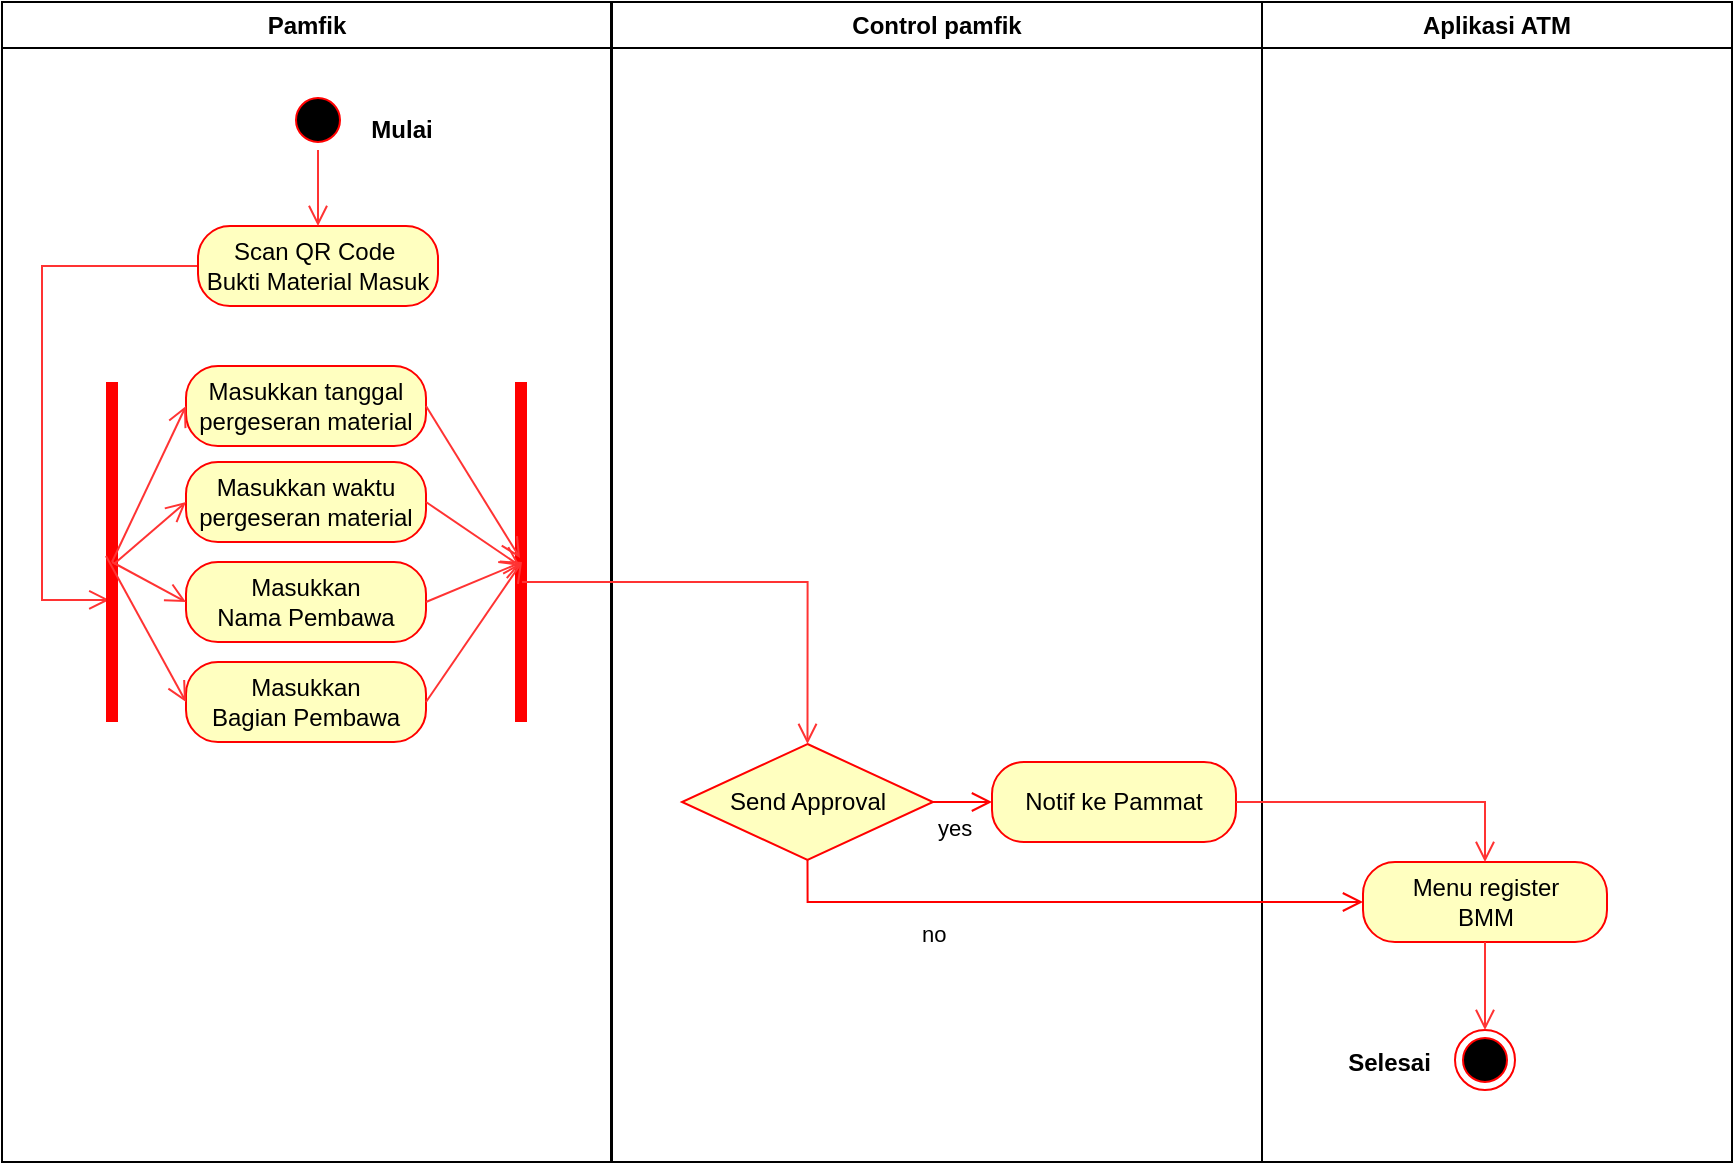 <mxfile version="20.5.1" type="device"><diagram id="ah0eJ8PfzQUdNrKppPGe" name="Page-1"><mxGraphModel dx="868" dy="425" grid="1" gridSize="10" guides="1" tooltips="1" connect="1" arrows="1" fold="1" page="1" pageScale="1" pageWidth="827" pageHeight="1169" math="0" shadow="0"><root><mxCell id="0"/><mxCell id="1" parent="0"/><mxCell id="VeD1-ZMjEAOXh3ORbJDU-1" value="Pamfik" style="swimlane;whiteSpace=wrap" vertex="1" parent="1"><mxGeometry x="160" y="70" width="304.5" height="580" as="geometry"/></mxCell><mxCell id="VeD1-ZMjEAOXh3ORbJDU-4" value="Mulai" style="text;align=center;fontStyle=1;verticalAlign=middle;spacingLeft=3;spacingRight=3;strokeColor=none;rotatable=0;points=[[0,0.5],[1,0.5]];portConstraint=eastwest;" vertex="1" parent="VeD1-ZMjEAOXh3ORbJDU-1"><mxGeometry x="160" y="50" width="80" height="26" as="geometry"/></mxCell><mxCell id="VeD1-ZMjEAOXh3ORbJDU-5" value="Masukkan tanggal&lt;br&gt;pergeseran material" style="rounded=1;whiteSpace=wrap;html=1;arcSize=40;fontColor=#000000;fillColor=#ffffc0;strokeColor=#ff0000;" vertex="1" parent="VeD1-ZMjEAOXh3ORbJDU-1"><mxGeometry x="92" y="182" width="120" height="40" as="geometry"/></mxCell><mxCell id="VeD1-ZMjEAOXh3ORbJDU-92" style="edgeStyle=orthogonalEdgeStyle;rounded=0;orthogonalLoop=1;jettySize=auto;html=1;exitX=0;exitY=0.5;exitDx=0;exitDy=0;strokeColor=#FF3333;endArrow=open;endFill=0;endSize=8;entryX=0.641;entryY=0.633;entryDx=0;entryDy=0;entryPerimeter=0;" edge="1" parent="VeD1-ZMjEAOXh3ORbJDU-1" source="VeD1-ZMjEAOXh3ORbJDU-6" target="VeD1-ZMjEAOXh3ORbJDU-91"><mxGeometry relative="1" as="geometry"><Array as="points"><mxPoint x="20" y="132"/><mxPoint x="20" y="299"/></Array></mxGeometry></mxCell><mxCell id="VeD1-ZMjEAOXh3ORbJDU-6" value="Scan QR Code&amp;nbsp;&lt;br&gt;Bukti Material Masuk" style="rounded=1;whiteSpace=wrap;html=1;arcSize=40;fontColor=#000000;fillColor=#ffffc0;strokeColor=#ff0000;" vertex="1" parent="VeD1-ZMjEAOXh3ORbJDU-1"><mxGeometry x="98" y="112" width="120" height="40" as="geometry"/></mxCell><mxCell id="VeD1-ZMjEAOXh3ORbJDU-7" style="edgeStyle=orthogonalEdgeStyle;rounded=0;orthogonalLoop=1;jettySize=auto;html=1;exitX=0.5;exitY=1;exitDx=0;exitDy=0;strokeColor=#FF3333;strokeWidth=1;endArrow=open;endFill=0;endSize=8;" edge="1" parent="VeD1-ZMjEAOXh3ORbJDU-1" source="VeD1-ZMjEAOXh3ORbJDU-6" target="VeD1-ZMjEAOXh3ORbJDU-6"><mxGeometry relative="1" as="geometry"/></mxCell><mxCell id="VeD1-ZMjEAOXh3ORbJDU-62" value="Masukkan waktu pergeseran material" style="rounded=1;whiteSpace=wrap;html=1;arcSize=40;fontColor=#000000;fillColor=#ffffc0;strokeColor=#ff0000;" vertex="1" parent="VeD1-ZMjEAOXh3ORbJDU-1"><mxGeometry x="92" y="230" width="120" height="40" as="geometry"/></mxCell><mxCell id="VeD1-ZMjEAOXh3ORbJDU-67" value="Masukkan&lt;br&gt;Nama Pembawa" style="rounded=1;whiteSpace=wrap;html=1;arcSize=40;fontColor=#000000;fillColor=#ffffc0;strokeColor=#ff0000;" vertex="1" parent="VeD1-ZMjEAOXh3ORbJDU-1"><mxGeometry x="92" y="280" width="120" height="40" as="geometry"/></mxCell><mxCell id="VeD1-ZMjEAOXh3ORbJDU-64" value="" style="shape=line;html=1;strokeWidth=6;strokeColor=#ff0000;direction=south;" vertex="1" parent="VeD1-ZMjEAOXh3ORbJDU-1"><mxGeometry x="254.5" y="190" width="10" height="170" as="geometry"/></mxCell><mxCell id="VeD1-ZMjEAOXh3ORbJDU-89" value="Masukkan&lt;br&gt;Bagian Pembawa" style="rounded=1;whiteSpace=wrap;html=1;arcSize=40;fontColor=#000000;fillColor=#ffffc0;strokeColor=#ff0000;" vertex="1" parent="VeD1-ZMjEAOXh3ORbJDU-1"><mxGeometry x="92" y="330" width="120" height="40" as="geometry"/></mxCell><mxCell id="VeD1-ZMjEAOXh3ORbJDU-91" value="" style="shape=line;html=1;strokeWidth=6;strokeColor=#ff0000;direction=south;" vertex="1" parent="VeD1-ZMjEAOXh3ORbJDU-1"><mxGeometry x="50" y="190" width="10" height="170" as="geometry"/></mxCell><mxCell id="VeD1-ZMjEAOXh3ORbJDU-94" value="" style="endArrow=open;endFill=1;endSize=8;html=1;rounded=0;strokeColor=#FF3333;entryX=0.518;entryY=0.55;entryDx=0;entryDy=0;exitX=1;exitY=0.5;exitDx=0;exitDy=0;entryPerimeter=0;" edge="1" parent="VeD1-ZMjEAOXh3ORbJDU-1" source="VeD1-ZMjEAOXh3ORbJDU-5" target="VeD1-ZMjEAOXh3ORbJDU-64"><mxGeometry width="160" relative="1" as="geometry"><mxPoint x="30" y="370" as="sourcePoint"/><mxPoint x="100.93" y="402" as="targetPoint"/><Array as="points"/></mxGeometry></mxCell><mxCell id="VeD1-ZMjEAOXh3ORbJDU-96" value="" style="endArrow=open;endFill=1;endSize=8;html=1;rounded=0;strokeColor=#FF3333;entryX=0.541;entryY=0.55;entryDx=0;entryDy=0;exitX=1;exitY=0.5;exitDx=0;exitDy=0;entryPerimeter=0;" edge="1" parent="VeD1-ZMjEAOXh3ORbJDU-1" source="VeD1-ZMjEAOXh3ORbJDU-62" target="VeD1-ZMjEAOXh3ORbJDU-64"><mxGeometry width="160" relative="1" as="geometry"><mxPoint x="222" y="212" as="sourcePoint"/><mxPoint x="269" y="288.06" as="targetPoint"/><Array as="points"/></mxGeometry></mxCell><mxCell id="VeD1-ZMjEAOXh3ORbJDU-100" value="" style="endArrow=open;endFill=1;endSize=8;html=1;rounded=0;strokeColor=#FF3333;entryX=0;entryY=0.5;entryDx=0;entryDy=0;" edge="1" parent="VeD1-ZMjEAOXh3ORbJDU-1" target="VeD1-ZMjEAOXh3ORbJDU-5"><mxGeometry width="160" relative="1" as="geometry"><mxPoint x="55" y="280" as="sourcePoint"/><mxPoint x="270" y="290" as="targetPoint"/><Array as="points"/></mxGeometry></mxCell><mxCell id="VeD1-ZMjEAOXh3ORbJDU-101" value="" style="endArrow=open;endFill=1;endSize=8;html=1;rounded=0;strokeColor=#FF3333;entryX=0;entryY=0.5;entryDx=0;entryDy=0;exitX=0.535;exitY=0.4;exitDx=0;exitDy=0;exitPerimeter=0;" edge="1" parent="VeD1-ZMjEAOXh3ORbJDU-1" source="VeD1-ZMjEAOXh3ORbJDU-91" target="VeD1-ZMjEAOXh3ORbJDU-62"><mxGeometry width="160" relative="1" as="geometry"><mxPoint x="60" y="280" as="sourcePoint"/><mxPoint x="102" y="212" as="targetPoint"/><Array as="points"/></mxGeometry></mxCell><mxCell id="VeD1-ZMjEAOXh3ORbJDU-102" value="" style="endArrow=open;endFill=1;endSize=8;html=1;rounded=0;strokeColor=#FF3333;entryX=0;entryY=0.5;entryDx=0;entryDy=0;" edge="1" parent="VeD1-ZMjEAOXh3ORbJDU-1" target="VeD1-ZMjEAOXh3ORbJDU-67"><mxGeometry width="160" relative="1" as="geometry"><mxPoint x="55" y="280" as="sourcePoint"/><mxPoint x="102" y="260" as="targetPoint"/><Array as="points"/></mxGeometry></mxCell><mxCell id="VeD1-ZMjEAOXh3ORbJDU-103" value="" style="endArrow=open;endFill=1;endSize=8;html=1;rounded=0;strokeColor=#FF3333;entryX=0;entryY=0.5;entryDx=0;entryDy=0;exitX=0.512;exitY=0.8;exitDx=0;exitDy=0;exitPerimeter=0;" edge="1" parent="VeD1-ZMjEAOXh3ORbJDU-1" source="VeD1-ZMjEAOXh3ORbJDU-91" target="VeD1-ZMjEAOXh3ORbJDU-89"><mxGeometry width="160" relative="1" as="geometry"><mxPoint x="69" y="300" as="sourcePoint"/><mxPoint x="102" y="310" as="targetPoint"/><Array as="points"/></mxGeometry></mxCell><mxCell id="VeD1-ZMjEAOXh3ORbJDU-20" value="Control pamfik" style="swimlane;whiteSpace=wrap" vertex="1" parent="1"><mxGeometry x="465" y="70" width="325" height="580" as="geometry"/></mxCell><mxCell id="VeD1-ZMjEAOXh3ORbJDU-78" value="Send Approval" style="rhombus;whiteSpace=wrap;html=1;fillColor=#ffffc0;strokeColor=#ff0000;strokeWidth=1;" vertex="1" parent="VeD1-ZMjEAOXh3ORbJDU-20"><mxGeometry x="35" y="371" width="125.5" height="58" as="geometry"/></mxCell><mxCell id="VeD1-ZMjEAOXh3ORbJDU-27" value="Notif ke Pammat" style="rounded=1;whiteSpace=wrap;html=1;arcSize=40;fontColor=#000000;fillColor=#ffffc0;strokeColor=#ff0000;strokeWidth=1;" vertex="1" parent="VeD1-ZMjEAOXh3ORbJDU-20"><mxGeometry x="190" y="380" width="122" height="40" as="geometry"/></mxCell><mxCell id="VeD1-ZMjEAOXh3ORbJDU-81" value="yes" style="edgeStyle=orthogonalEdgeStyle;html=1;align=left;verticalAlign=top;endArrow=open;endSize=8;strokeColor=#ff0000;rounded=0;exitX=1;exitY=0.5;exitDx=0;exitDy=0;entryX=0;entryY=0.5;entryDx=0;entryDy=0;" edge="1" parent="VeD1-ZMjEAOXh3ORbJDU-20" source="VeD1-ZMjEAOXh3ORbJDU-78" target="VeD1-ZMjEAOXh3ORbJDU-27"><mxGeometry x="-1" relative="1" as="geometry"><mxPoint x="195" y="400" as="targetPoint"/><mxPoint x="218.5" y="424" as="sourcePoint"/></mxGeometry></mxCell><mxCell id="VeD1-ZMjEAOXh3ORbJDU-23" value="Aplikasi ATM" style="swimlane;whiteSpace=wrap" vertex="1" parent="1"><mxGeometry x="790" y="70" width="235" height="580" as="geometry"/></mxCell><mxCell id="VeD1-ZMjEAOXh3ORbJDU-24" value="" style="ellipse;html=1;shape=endState;fillColor=#000000;strokeColor=#ff0000;strokeWidth=1;" vertex="1" parent="VeD1-ZMjEAOXh3ORbJDU-23"><mxGeometry x="96.5" y="514" width="30" height="30" as="geometry"/></mxCell><mxCell id="VeD1-ZMjEAOXh3ORbJDU-25" value="Selesai" style="text;align=center;fontStyle=1;verticalAlign=middle;spacingLeft=3;spacingRight=3;strokeColor=none;rotatable=0;points=[[0,0.5],[1,0.5]];portConstraint=eastwest;" vertex="1" parent="VeD1-ZMjEAOXh3ORbJDU-23"><mxGeometry x="25" y="515" width="77.5" height="29" as="geometry"/></mxCell><mxCell id="VeD1-ZMjEAOXh3ORbJDU-85" value="Menu register&lt;br&gt;BMM" style="rounded=1;whiteSpace=wrap;html=1;arcSize=40;fontColor=#000000;fillColor=#ffffc0;strokeColor=#ff0000;strokeWidth=1;" vertex="1" parent="VeD1-ZMjEAOXh3ORbJDU-23"><mxGeometry x="50.5" y="430" width="122" height="40" as="geometry"/></mxCell><mxCell id="VeD1-ZMjEAOXh3ORbJDU-26" style="edgeStyle=orthogonalEdgeStyle;rounded=0;orthogonalLoop=1;jettySize=auto;html=1;entryX=0.5;entryY=0;entryDx=0;entryDy=0;strokeColor=#FF3333;strokeWidth=1;endArrow=open;endFill=0;endSize=8;exitX=0.5;exitY=1;exitDx=0;exitDy=0;" edge="1" parent="VeD1-ZMjEAOXh3ORbJDU-23" source="VeD1-ZMjEAOXh3ORbJDU-85" target="VeD1-ZMjEAOXh3ORbJDU-24"><mxGeometry relative="1" as="geometry"><mxPoint x="40" y="469" as="sourcePoint"/></mxGeometry></mxCell><mxCell id="VeD1-ZMjEAOXh3ORbJDU-86" style="edgeStyle=orthogonalEdgeStyle;rounded=0;orthogonalLoop=1;jettySize=auto;html=1;exitX=1;exitY=0.5;exitDx=0;exitDy=0;entryX=0.5;entryY=0;entryDx=0;entryDy=0;strokeColor=#FF3333;endArrow=open;endFill=0;endSize=8;" edge="1" parent="1" source="VeD1-ZMjEAOXh3ORbJDU-27" target="VeD1-ZMjEAOXh3ORbJDU-85"><mxGeometry relative="1" as="geometry"/></mxCell><mxCell id="VeD1-ZMjEAOXh3ORbJDU-3" value="" style="ellipse;shape=startState;fillColor=#000000;strokeColor=#ff0000;" vertex="1" parent="1"><mxGeometry x="303" y="114" width="30" height="30" as="geometry"/></mxCell><mxCell id="VeD1-ZMjEAOXh3ORbJDU-2" style="edgeStyle=orthogonalEdgeStyle;rounded=0;orthogonalLoop=1;jettySize=auto;html=1;exitX=0.5;exitY=1;exitDx=0;exitDy=0;strokeColor=#FF3333;strokeWidth=1;endArrow=open;endFill=0;endSize=8;entryX=0.5;entryY=0;entryDx=0;entryDy=0;" edge="1" parent="1" source="VeD1-ZMjEAOXh3ORbJDU-3" target="VeD1-ZMjEAOXh3ORbJDU-6"><mxGeometry relative="1" as="geometry"><Array as="points"/><mxPoint x="330.07" y="240" as="targetPoint"/></mxGeometry></mxCell><mxCell id="VeD1-ZMjEAOXh3ORbJDU-95" style="edgeStyle=orthogonalEdgeStyle;rounded=0;orthogonalLoop=1;jettySize=auto;html=1;strokeColor=#FF3333;endArrow=open;endFill=0;endSize=8;entryX=0.5;entryY=0;entryDx=0;entryDy=0;" edge="1" parent="1" target="VeD1-ZMjEAOXh3ORbJDU-78"><mxGeometry relative="1" as="geometry"><mxPoint x="420" y="360" as="sourcePoint"/><mxPoint x="223.67" y="378.97" as="targetPoint"/><Array as="points"><mxPoint x="563" y="360"/></Array></mxGeometry></mxCell><mxCell id="VeD1-ZMjEAOXh3ORbJDU-82" value="no" style="edgeStyle=orthogonalEdgeStyle;html=1;align=left;verticalAlign=bottom;endArrow=open;endSize=8;strokeColor=#ff0000;rounded=0;strokeWidth=1;exitX=0.5;exitY=1;exitDx=0;exitDy=0;entryX=0;entryY=0.5;entryDx=0;entryDy=0;" edge="1" parent="1" source="VeD1-ZMjEAOXh3ORbJDU-78" target="VeD1-ZMjEAOXh3ORbJDU-85"><mxGeometry x="-0.489" y="-25" relative="1" as="geometry"><mxPoint x="820" y="730" as="targetPoint"/><mxPoint x="620.75" y="523" as="sourcePoint"/><mxPoint as="offset"/></mxGeometry></mxCell><mxCell id="VeD1-ZMjEAOXh3ORbJDU-97" value="" style="endArrow=open;endFill=1;endSize=8;html=1;rounded=0;strokeColor=#FF3333;exitX=1;exitY=0.5;exitDx=0;exitDy=0;" edge="1" parent="1" source="VeD1-ZMjEAOXh3ORbJDU-67"><mxGeometry width="160" relative="1" as="geometry"><mxPoint x="382" y="330" as="sourcePoint"/><mxPoint x="420" y="350" as="targetPoint"/><Array as="points"/></mxGeometry></mxCell><mxCell id="VeD1-ZMjEAOXh3ORbJDU-99" value="" style="endArrow=open;endFill=1;endSize=8;html=1;rounded=0;strokeColor=#FF3333;exitX=1;exitY=0.5;exitDx=0;exitDy=0;" edge="1" parent="1" source="VeD1-ZMjEAOXh3ORbJDU-89"><mxGeometry width="160" relative="1" as="geometry"><mxPoint x="382" y="380" as="sourcePoint"/><mxPoint x="420" y="350" as="targetPoint"/><Array as="points"/></mxGeometry></mxCell></root></mxGraphModel></diagram></mxfile>